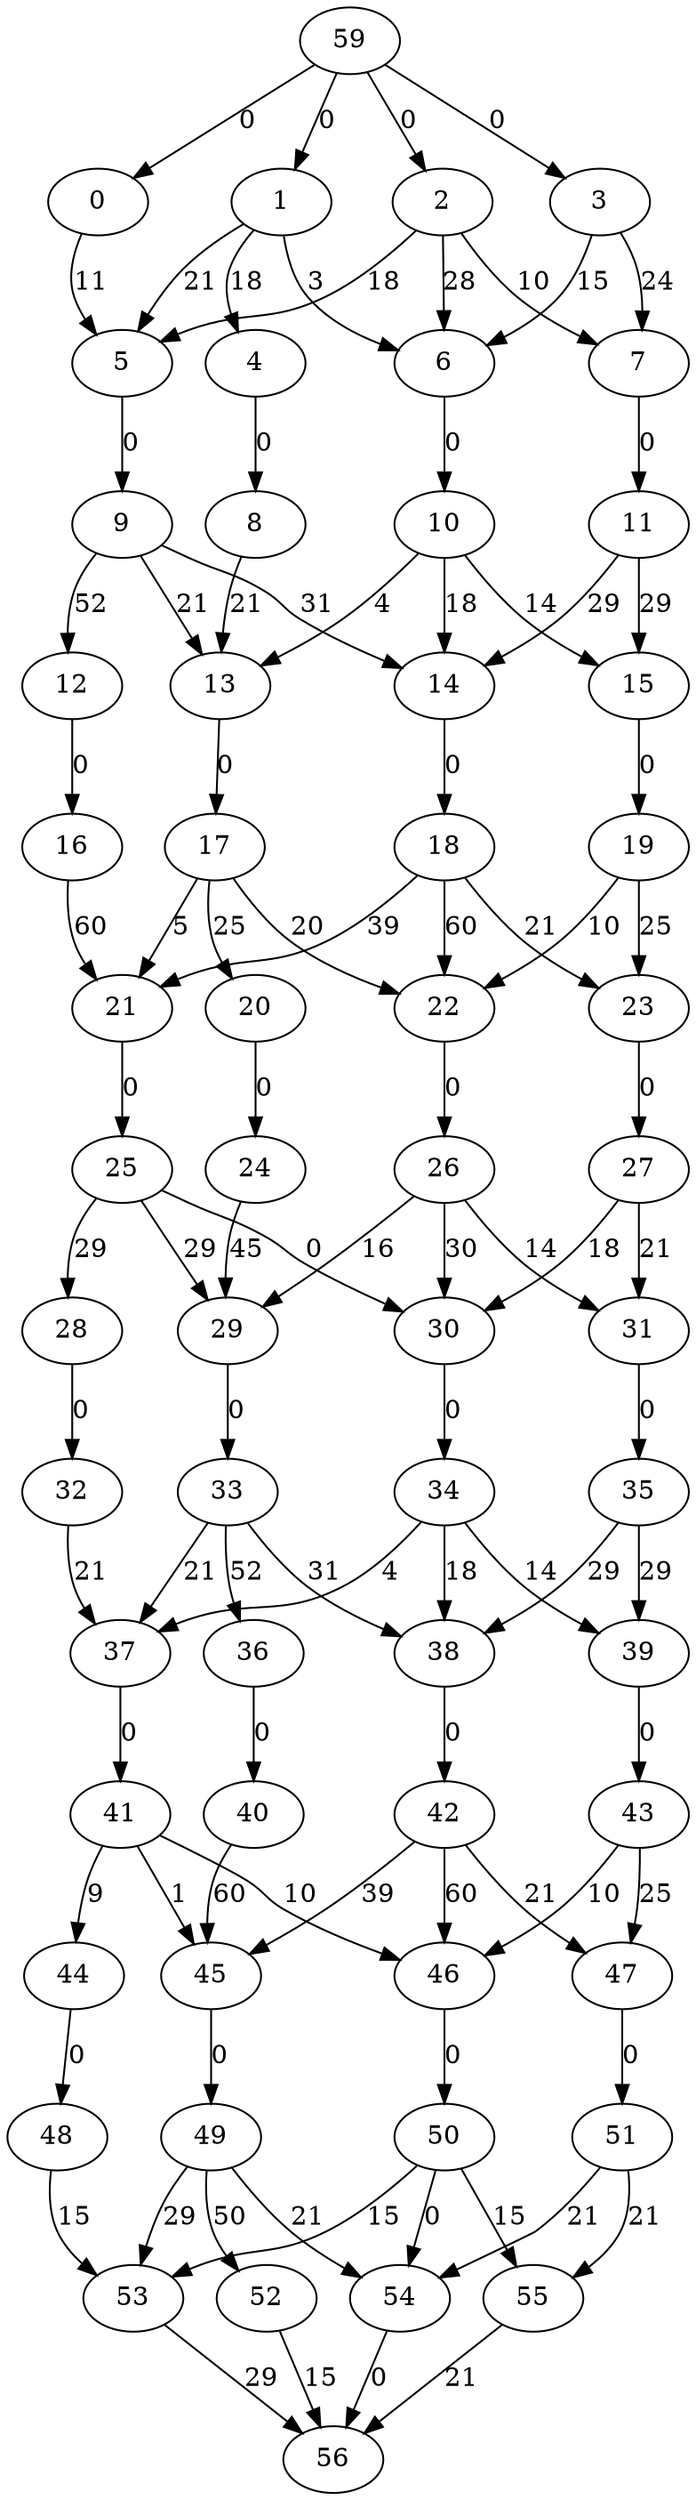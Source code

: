 digraph G{
0->5[label="11"];
1->5[label="21"];
1->4[label="18"];
1->6[label="3"];
2->6[label="28"];
2->5[label="18"];
2->7[label="10"];
3->7[label="24"];
3->6[label="15"];
4->8[label="0"];
5->9[label="0"];
6->10[label="0"];
7->11[label="0"];
8->13[label="21"];
9->13[label="21"];
9->12[label="52"];
9->14[label="31"];
10->14[label="18"];
10->13[label="4"];
10->15[label="14"];
11->15[label="29"];
11->14[label="29"];
12->16[label="0"];
13->17[label="0"];
14->18[label="0"];
15->19[label="0"];
16->21[label="60"];
17->21[label="5"];
17->20[label="25"];
17->22[label="20"];
18->22[label="60"];
18->21[label="39"];
18->23[label="21"];
19->23[label="25"];
19->22[label="10"];
20->24[label="0"];
21->25[label="0"];
22->26[label="0"];
23->27[label="0"];
24->29[label="45"];
25->29[label="29"];
25->28[label="29"];
25->30[label="0"];
26->30[label="30"];
26->29[label="16"];
26->31[label="14"];
27->31[label="21"];
27->30[label="18"];
28->32[label="0"];
29->33[label="0"];
30->34[label="0"];
31->35[label="0"];
32->37[label="21"];
33->37[label="21"];
33->36[label="52"];
33->38[label="31"];
34->38[label="18"];
34->37[label="4"];
34->39[label="14"];
35->39[label="29"];
35->38[label="29"];
36->40[label="0"];
37->41[label="0"];
38->42[label="0"];
39->43[label="0"];
40->45[label="60"];
41->45[label="1"];
41->44[label="9"];
41->46[label="10"];
42->46[label="60"];
42->45[label="39"];
42->47[label="21"];
43->47[label="25"];
43->46[label="10"];
44->48[label="0"];
45->49[label="0"];
46->50[label="0"];
47->51[label="0"];
48->53[label="15"];
49->53[label="29"];
49->52[label="50"];
49->54[label="21"];
50->54[label="0"];
50->53[label="15"];
50->55[label="15"];
51->55[label="21"];
51->54[label="21"];
52->56[label="15"];
53->56[label="29"];
54->56[label="0"];
55->56[label="21"];
59->0[label="0"];
59->1[label="0"];
59->2[label="0"];
59->3[label="0"];
}
